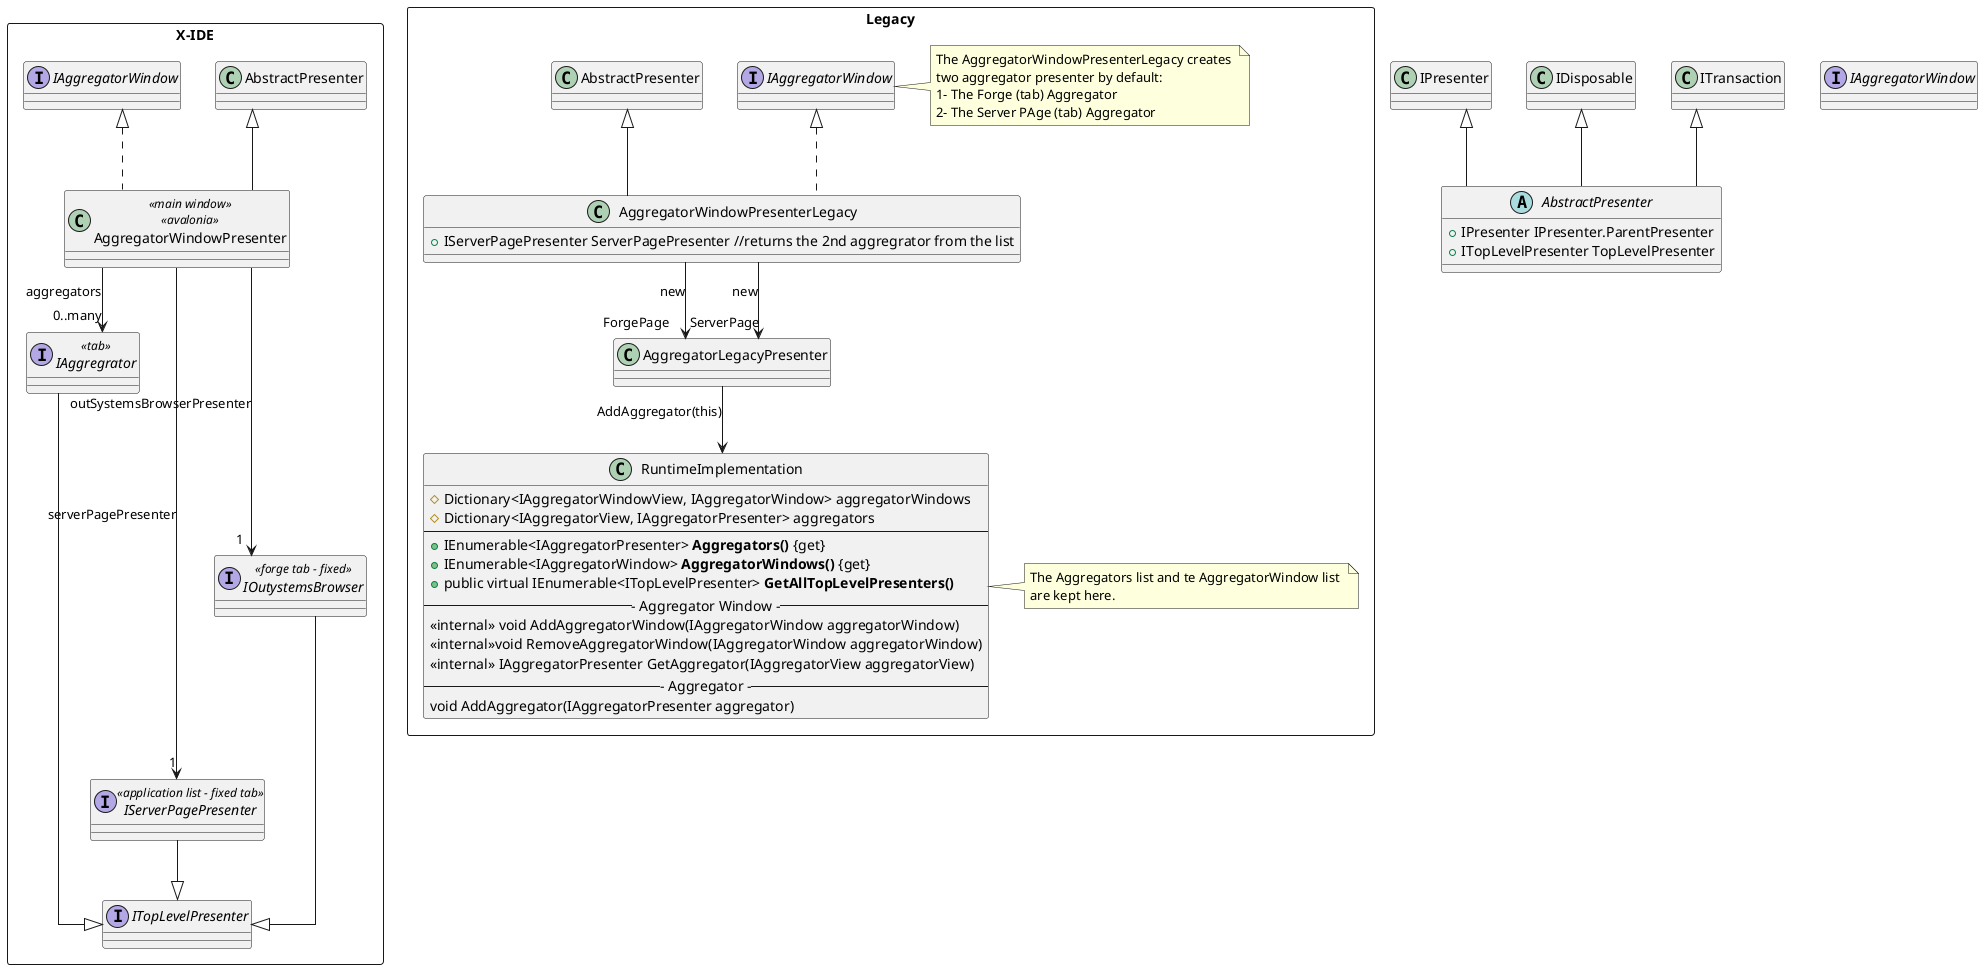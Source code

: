 @startuml
'https://plantuml.com/class-diagram
skinparam linetype ortho

abstract AbstractPresenter extends IPresenter, IDisposable, ITransaction {
    + IPresenter IPresenter.ParentPresenter
    + ITopLevelPresenter TopLevelPresenter
}
interface IAggregatorWindow

rectangle "X-IDE"{
class AggregatorWindowPresenter <<main window>> <<avalonia>> extends AbstractPresenter implements IAggregatorWindow

interface ITopLevelPresenter
interface IAggregrator <<tab>> 
interface IServerPagePresenter <<application list - fixed tab >> 
interface IOutystemsBrowser <<forge tab - fixed>> 


AggregatorWindowPresenter ---> "1" IServerPagePresenter : serverPagePresenter
AggregatorWindowPresenter ---> "1" IOutystemsBrowser : outSystemsBrowserPresenter
AggregatorWindowPresenter -right-> "0..many" IAggregrator : aggregators

IServerPagePresenter -|> ITopLevelPresenter
IOutystemsBrowser ---|> ITopLevelPresenter
IAggregrator ---|> ITopLevelPresenter

}

rectangle "Legacy"{
class RuntimeImplementation {
    # Dictionary<IAggregatorWindowView, IAggregatorWindow> aggregatorWindows
    # Dictionary<IAggregatorView, IAggregatorPresenter> aggregators
    ----
    + IEnumerable<IAggregatorPresenter> <b>Aggregators() </b>{get}
    + IEnumerable<IAggregatorWindow> <b>AggregatorWindows()</b> {get}
    + public virtual IEnumerable<ITopLevelPresenter> <b>GetAllTopLevelPresenters()</b>
    --- Aggregator Window ---
    <<internal>> void AddAggregatorWindow(IAggregatorWindow aggregatorWindow)
    <<internal>>void RemoveAggregatorWindow(IAggregatorWindow aggregatorWindow) 
    <<internal>> IAggregatorPresenter GetAggregator(IAggregatorView aggregatorView)
    --- Aggregator ---
    void AddAggregator(IAggregatorPresenter aggregator)
}
note right
    The Aggregators list and te AggregatorWindow list 
    are kept here.
end note

class AggregatorWindowPresenterLegacy extends AbstractPresenter implements IAggregatorWindow {
    + IServerPagePresenter ServerPagePresenter //returns the 2nd aggregrator from the list 
}

note right
    The AggregatorWindowPresenterLegacy creates 
    two aggregator presenter by default:
    1- The Forge (tab) Aggregator
    2- The Server PAge (tab) Aggregator
end note
AggregatorWindowPresenterLegacy --> "ForgePage" AggregatorLegacyPresenter : new  
AggregatorWindowPresenterLegacy --> "ServerPage" AggregatorLegacyPresenter : new  
 

class AggregatorLegacyPresenter
}
AggregatorLegacyPresenter --> RuntimeImplementation : AddAggregator(this)
@enduml

@startuml

title "Opening the Main Window (AggregatorWindowPresenter)"
participant RuntimeImplementation
participant HybridRuntimeImplementation
participant AggregatorWindowPresenter <<IAggregatorWindow>>

activate RuntimeImplementation
RuntimeImplementation -> RuntimeImplementation : <b>window</b> <<IAggregatorWindow>>= ShowNewAggregatorWindow
activate RuntimeImplementation
    RuntimeImplementation -> RuntimeImplementation : CreateAggregatorWindow(IAggregatorWindowView view) 
    activate RuntimeImplementation
   
    RuntimeImplementation -> ViewImplementationProvider.Instance : aggregatorWindowView = CreateAggregatorWindow(IAggregatorWindowView view)   
    activate ViewImplementationProvider.Instance  
    ViewImplementationProvider.Instance --> RuntimeImplementation : aggregatorWindowView
    deactivate ViewImplementationProvider.Instance
    
    RuntimeImplementation ->  HybridRuntimeImplementation : CreateAggregatorWindow(aggregatorWindowView)   
    activate HybridRuntimeImplementation
    create AggregatorWindowPresenter
    HybridRuntimeImplementation -> AggregatorWindowPresenter : aggregatorWindowPresenter = new AggregatorWindowPresenter( <b>aggregatorWindowView</b>)  
    HybridRuntimeImplementation --> RuntimeImplementation  : aggregatorWindowPresenter     

deactivate RuntimeImplementation
RuntimeImplementation -> RuntimeImplementation : <b>window</b> <<IAggregatorWindow>>.Show();

@enduml

